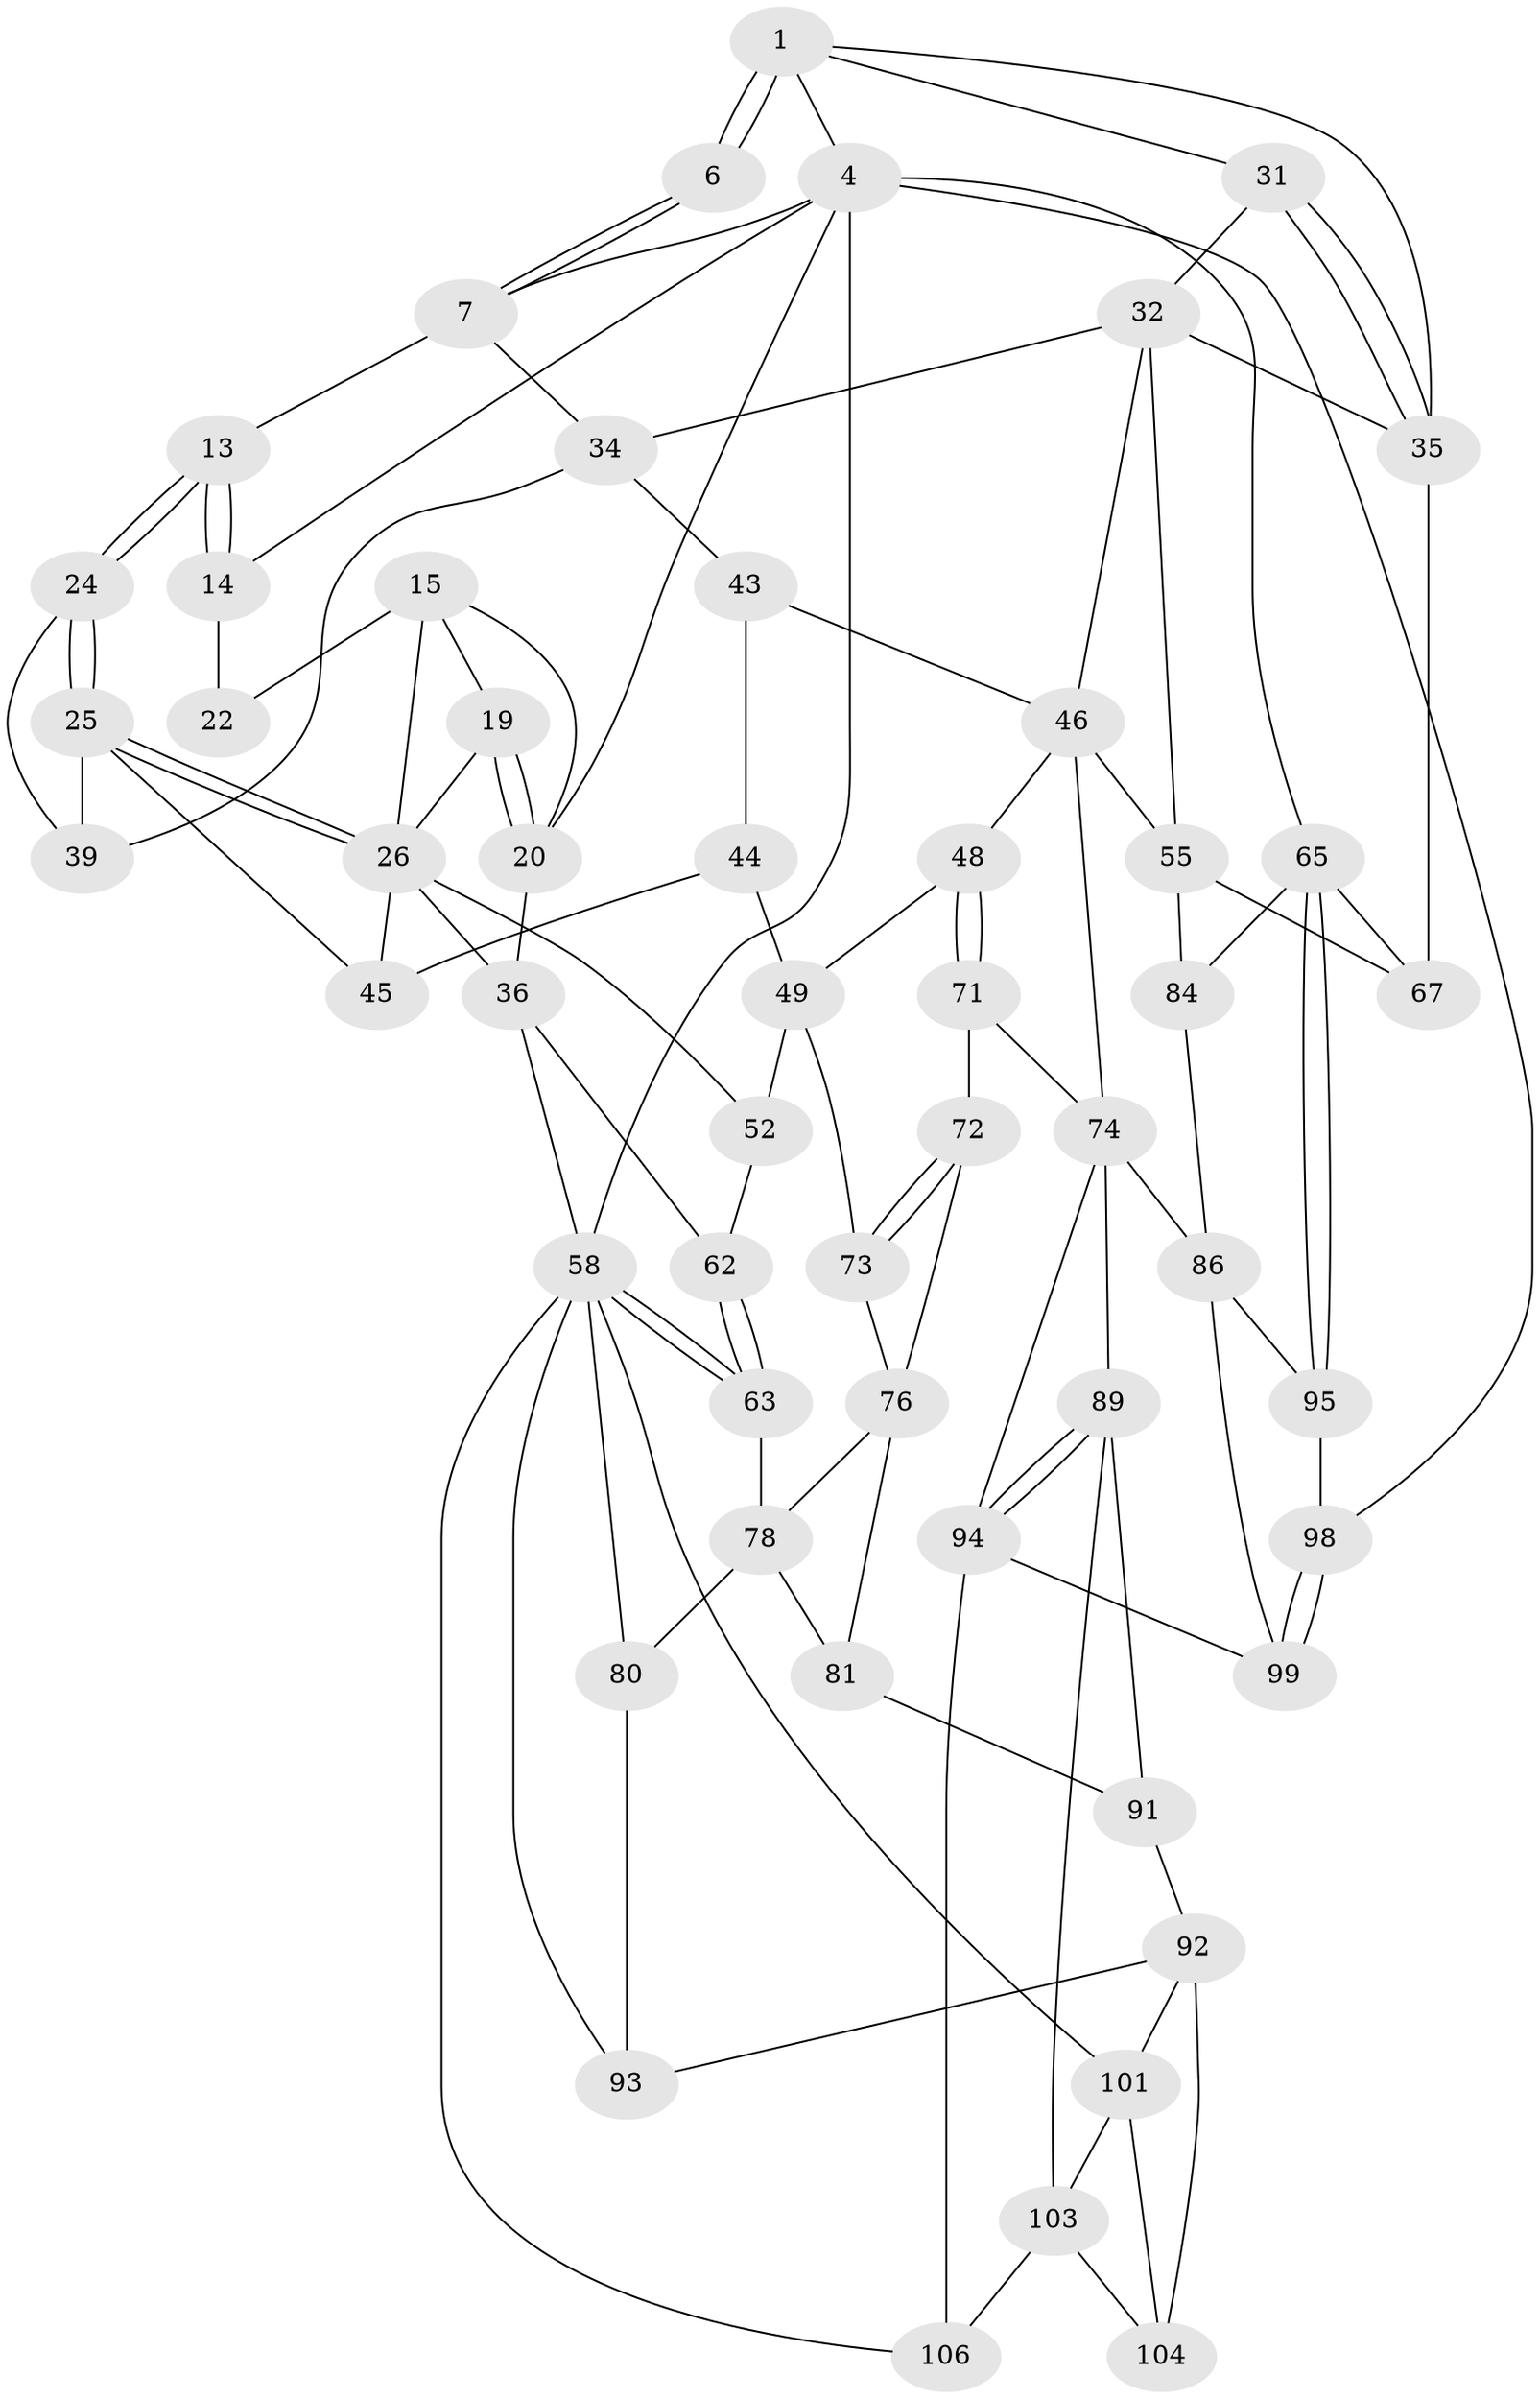 // original degree distribution, {3: 0.027777777777777776, 4: 0.2777777777777778, 5: 0.4166666666666667, 6: 0.2777777777777778}
// Generated by graph-tools (version 1.1) at 2025/17/03/09/25 04:17:00]
// undirected, 54 vertices, 113 edges
graph export_dot {
graph [start="1"]
  node [color=gray90,style=filled];
  1 [pos="+0.8468394782241593+0.055644314628107275",super="+2"];
  4 [pos="+1+0",super="+5+64+10"];
  6 [pos="+0.7668797408440351+0.12899994043832233"];
  7 [pos="+0.6858724006885508+0.12108625609779838",super="+8+30"];
  13 [pos="+0.41610568856243196+0.15489903831294563"];
  14 [pos="+0.3472720752322795+0"];
  15 [pos="+0.16653445114224139+0.10442393812622838",super="+16+18"];
  19 [pos="+0.1014042381862505+0.14707485191682634"];
  20 [pos="+0+0",super="+21"];
  22 [pos="+0.25815639891017333+0.06411820211095133"];
  24 [pos="+0.41505120428803666+0.15844785826354776"];
  25 [pos="+0.28942489450276504+0.28271752972367814",super="+42"];
  26 [pos="+0.26115573443184786+0.29325913741183485",super="+28"];
  31 [pos="+0.8892647283619929+0.29683467012575754"];
  32 [pos="+0.8247305058983699+0.359815724670399",super="+33+54"];
  34 [pos="+0.6551490664161985+0.2494390025209414",super="+38"];
  35 [pos="+1+0.22009321064639986",super="+53"];
  36 [pos="+0.023682871724936248+0.23969906697946297",super="+37+41"];
  39 [pos="+0.5064315815325057+0.2711427944820515"];
  43 [pos="+0.548675882249312+0.36202641204249225"];
  44 [pos="+0.5178018280336809+0.36801209846304744"];
  45 [pos="+0.4480285635865868+0.35512380499437296"];
  46 [pos="+0.6391740173124676+0.5119746422644945",super="+57+47"];
  48 [pos="+0.5184962812280252+0.5205997010252759"];
  49 [pos="+0.49275785334283084+0.5074173645948552",super="+50+69"];
  52 [pos="+0.4513768451744703+0.4737735426617305",super="+68"];
  55 [pos="+0.8783389808836637+0.5188646025328617",super="+70+56"];
  58 [pos="+0+0.4982519967021979",super="+59"];
  62 [pos="+0.154559678485082+0.4431638347131375"];
  63 [pos="+0.15089728963783802+0.44695548795588547"];
  65 [pos="+1+0.9079197077858159",super="+66"];
  67 [pos="+1+0.5887082785019041"];
  71 [pos="+0.47954902076030537+0.6562452877456756"];
  72 [pos="+0.4371438284847723+0.6442924053400146"];
  73 [pos="+0.35811424704858696+0.6086270919249249"];
  74 [pos="+0.6142098623797839+0.7549392343204823",super="+75+88"];
  76 [pos="+0.3441115031023479+0.6221117952089503",super="+77+82"];
  78 [pos="+0.16127752840634035+0.49577019325260424",super="+79"];
  80 [pos="+0.07641736357261296+0.7310609903859108"];
  81 [pos="+0.2659665427204209+0.7102978589442068",super="+83"];
  84 [pos="+0.8419145255304156+0.7045926769045834",super="+85"];
  86 [pos="+0.8274045184962533+0.774674663185074",super="+87+96"];
  89 [pos="+0.3591914378466685+0.8040234950938636",super="+90"];
  91 [pos="+0.29866193264801877+0.7600540822933597"];
  92 [pos="+0.14652418565307532+0.8099934514319027",super="+100"];
  93 [pos="+0.11715104913519389+0.7890299585509469"];
  94 [pos="+0.4099504331682929+0.845762915457211",super="+105"];
  95 [pos="+1+0.8643485193271406",super="+97"];
  98 [pos="+0.7816939761962757+1"];
  99 [pos="+0.6826573651964415+1"];
  101 [pos="+0.13601763062033256+0.9672649707772469",super="+108"];
  103 [pos="+0.323065313942851+0.8385025641679776",super="+107"];
  104 [pos="+0.2676621839358921+0.904731125390206"];
  106 [pos="+0.4386745996867331+1"];
  1 -- 6 [weight=2];
  1 -- 6;
  1 -- 35;
  1 -- 4;
  1 -- 31;
  4 -- 7;
  4 -- 65;
  4 -- 98;
  4 -- 20;
  4 -- 14;
  4 -- 58 [weight=2];
  6 -- 7;
  6 -- 7;
  7 -- 13;
  7 -- 34;
  13 -- 14;
  13 -- 14;
  13 -- 24;
  13 -- 24;
  14 -- 22;
  15 -- 22 [weight=2];
  15 -- 20;
  15 -- 26;
  15 -- 19;
  19 -- 20;
  19 -- 20;
  19 -- 26;
  20 -- 36;
  24 -- 25;
  24 -- 25;
  24 -- 39;
  25 -- 26;
  25 -- 26;
  25 -- 45;
  25 -- 39;
  26 -- 52;
  26 -- 36 [weight=2];
  26 -- 45;
  31 -- 32;
  31 -- 35;
  31 -- 35;
  32 -- 34;
  32 -- 46;
  32 -- 55;
  32 -- 35;
  34 -- 43;
  34 -- 39;
  35 -- 67;
  36 -- 58;
  36 -- 62;
  43 -- 44;
  43 -- 46;
  44 -- 45;
  44 -- 49;
  46 -- 74;
  46 -- 55;
  46 -- 48;
  48 -- 49;
  48 -- 71;
  48 -- 71;
  49 -- 52 [weight=2];
  49 -- 73;
  52 -- 62;
  55 -- 67;
  55 -- 84 [weight=2];
  58 -- 63;
  58 -- 63;
  58 -- 80;
  58 -- 101;
  58 -- 106;
  58 -- 93;
  62 -- 63;
  62 -- 63;
  63 -- 78;
  65 -- 95;
  65 -- 95;
  65 -- 67;
  65 -- 84;
  71 -- 72;
  71 -- 74;
  72 -- 73;
  72 -- 73;
  72 -- 76;
  73 -- 76;
  74 -- 89;
  74 -- 94;
  74 -- 86;
  76 -- 81 [weight=2];
  76 -- 78;
  78 -- 80;
  78 -- 81;
  80 -- 93;
  81 -- 91;
  84 -- 86;
  86 -- 99;
  86 -- 95 [weight=2];
  89 -- 94;
  89 -- 94;
  89 -- 91;
  89 -- 103;
  91 -- 92;
  92 -- 93;
  92 -- 104;
  92 -- 101;
  94 -- 106;
  94 -- 99;
  95 -- 98;
  98 -- 99;
  98 -- 99;
  101 -- 104;
  101 -- 103;
  103 -- 104;
  103 -- 106;
}
